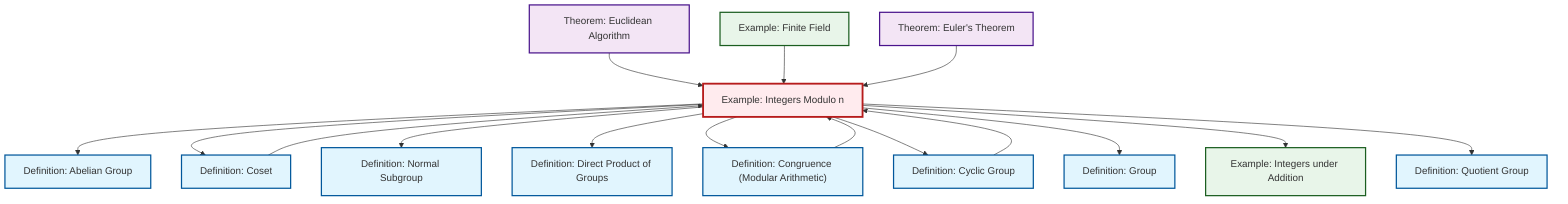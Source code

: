 graph TD
    classDef definition fill:#e1f5fe,stroke:#01579b,stroke-width:2px
    classDef theorem fill:#f3e5f5,stroke:#4a148c,stroke-width:2px
    classDef axiom fill:#fff3e0,stroke:#e65100,stroke-width:2px
    classDef example fill:#e8f5e9,stroke:#1b5e20,stroke-width:2px
    classDef current fill:#ffebee,stroke:#b71c1c,stroke-width:3px
    ex-finite-field["Example: Finite Field"]:::example
    def-abelian-group["Definition: Abelian Group"]:::definition
    def-cyclic-group["Definition: Cyclic Group"]:::definition
    def-quotient-group["Definition: Quotient Group"]:::definition
    thm-euler["Theorem: Euler's Theorem"]:::theorem
    def-direct-product["Definition: Direct Product of Groups"]:::definition
    def-congruence["Definition: Congruence (Modular Arithmetic)"]:::definition
    def-group["Definition: Group"]:::definition
    def-normal-subgroup["Definition: Normal Subgroup"]:::definition
    ex-quotient-integers-mod-n["Example: Integers Modulo n"]:::example
    ex-integers-addition["Example: Integers under Addition"]:::example
    def-coset["Definition: Coset"]:::definition
    thm-euclidean-algorithm["Theorem: Euclidean Algorithm"]:::theorem
    def-cyclic-group --> ex-quotient-integers-mod-n
    def-coset --> ex-quotient-integers-mod-n
    ex-quotient-integers-mod-n --> def-abelian-group
    thm-euclidean-algorithm --> ex-quotient-integers-mod-n
    ex-finite-field --> ex-quotient-integers-mod-n
    ex-quotient-integers-mod-n --> def-coset
    thm-euler --> ex-quotient-integers-mod-n
    ex-quotient-integers-mod-n --> def-normal-subgroup
    ex-quotient-integers-mod-n --> def-direct-product
    ex-quotient-integers-mod-n --> def-congruence
    ex-quotient-integers-mod-n --> def-cyclic-group
    ex-quotient-integers-mod-n --> def-group
    def-congruence --> ex-quotient-integers-mod-n
    ex-quotient-integers-mod-n --> ex-integers-addition
    ex-quotient-integers-mod-n --> def-quotient-group
    class ex-quotient-integers-mod-n current